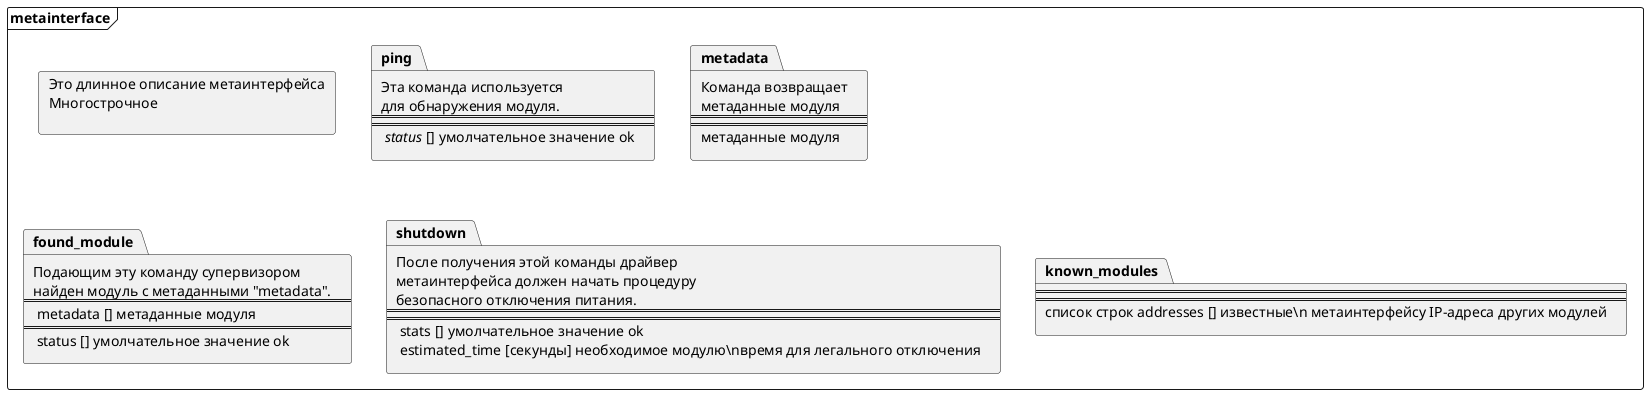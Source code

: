 @startuml
!definelong cmd(name, desc, args, returns)
package name [
desc
====
args
====
returns
]
!enddefinelong

!definelong arg(name, type, unit, desc)
type name [unit] desc
!enddefinelong

!definelong farg(name, type, unit, desc)
----
farg(name, type, unit, desc)
!enddefinelong


frame metainterface {
card metainterface_desc [
    Это длинное описание метаинтерфейса
    Многострочное

]
package  ping [
Эта команда используется
для обнаружения модуля.
====
====
arg(//status//, , , умолчательное значение ok)
]
package metadata[
Команда возвращает
метаданные модуля
====
====
метаданные модуля
]
package found_module[
Подающим эту команду супервизором
найден модуль c метаданными "metadata".
====
arg(metadata, , , метаданные модуля)
====
arg(status, , , умолчательное значение ok)
]
package shutdown [
После получения этой команды драйвер
метаинтерфейса должен начать процедуру
безопасного отключения питания.
====
====
arg(stats, , , умолчательное значение ok)
arg(estimated_time, , секунды, необходимое модулю\nвремя для легального отключения)
]
package known_modules [
====
====
arg(addresses, список строк, , известные\n метаинтерфейсу IP-адреса других модулей)
]

}

@enduml
